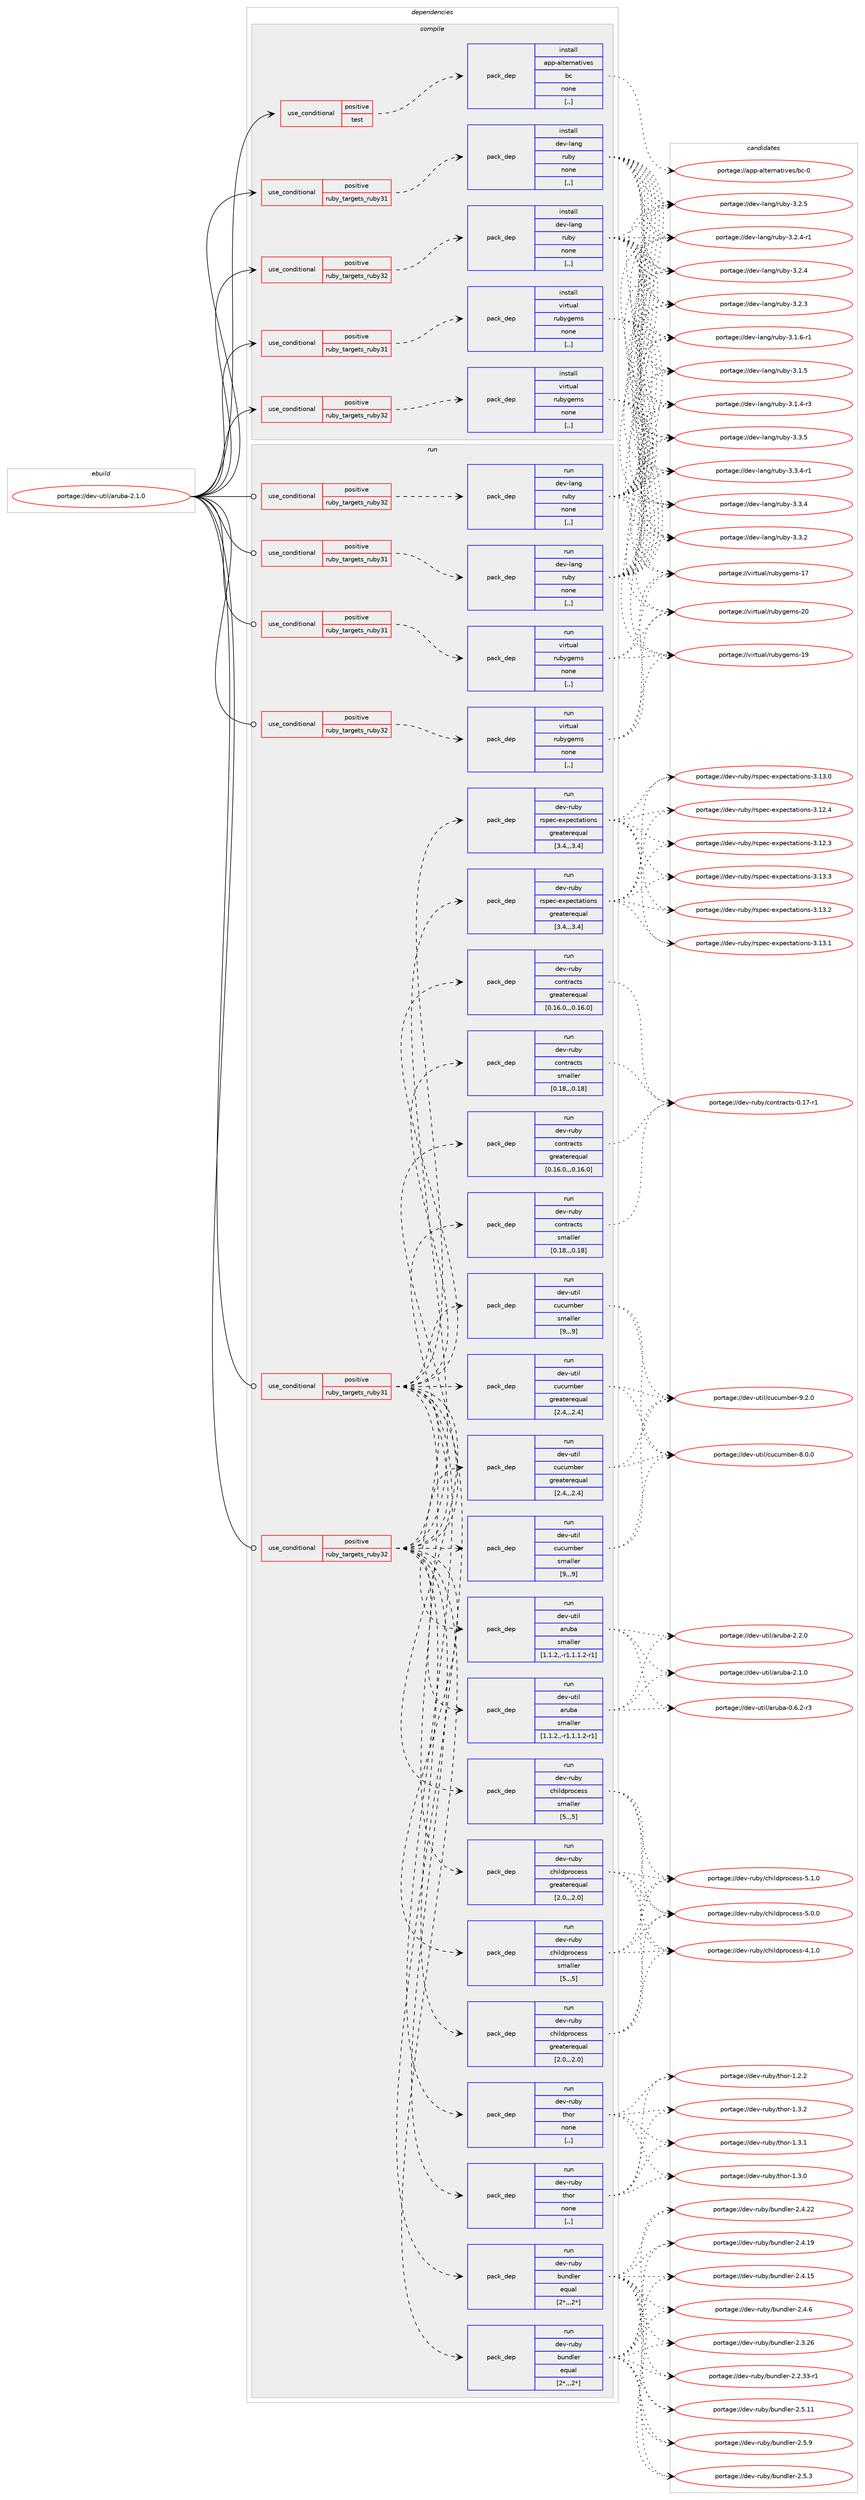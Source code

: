 digraph prolog {

# *************
# Graph options
# *************

newrank=true;
concentrate=true;
compound=true;
graph [rankdir=LR,fontname=Helvetica,fontsize=10,ranksep=1.5];#, ranksep=2.5, nodesep=0.2];
edge  [arrowhead=vee];
node  [fontname=Helvetica,fontsize=10];

# **********
# The ebuild
# **********

subgraph cluster_leftcol {
color=gray;
label=<<i>ebuild</i>>;
id [label="portage://dev-util/aruba-2.1.0", color=red, width=4, href="../dev-util/aruba-2.1.0.svg"];
}

# ****************
# The dependencies
# ****************

subgraph cluster_midcol {
color=gray;
label=<<i>dependencies</i>>;
subgraph cluster_compile {
fillcolor="#eeeeee";
style=filled;
label=<<i>compile</i>>;
subgraph cond190561 {
dependency707313 [label=<<TABLE BORDER="0" CELLBORDER="1" CELLSPACING="0" CELLPADDING="4"><TR><TD ROWSPAN="3" CELLPADDING="10">use_conditional</TD></TR><TR><TD>positive</TD></TR><TR><TD>ruby_targets_ruby31</TD></TR></TABLE>>, shape=none, color=red];
subgraph pack511764 {
dependency707314 [label=<<TABLE BORDER="0" CELLBORDER="1" CELLSPACING="0" CELLPADDING="4" WIDTH="220"><TR><TD ROWSPAN="6" CELLPADDING="30">pack_dep</TD></TR><TR><TD WIDTH="110">install</TD></TR><TR><TD>dev-lang</TD></TR><TR><TD>ruby</TD></TR><TR><TD>none</TD></TR><TR><TD>[,,]</TD></TR></TABLE>>, shape=none, color=blue];
}
dependency707313:e -> dependency707314:w [weight=20,style="dashed",arrowhead="vee"];
}
id:e -> dependency707313:w [weight=20,style="solid",arrowhead="vee"];
subgraph cond190562 {
dependency707315 [label=<<TABLE BORDER="0" CELLBORDER="1" CELLSPACING="0" CELLPADDING="4"><TR><TD ROWSPAN="3" CELLPADDING="10">use_conditional</TD></TR><TR><TD>positive</TD></TR><TR><TD>ruby_targets_ruby31</TD></TR></TABLE>>, shape=none, color=red];
subgraph pack511765 {
dependency707316 [label=<<TABLE BORDER="0" CELLBORDER="1" CELLSPACING="0" CELLPADDING="4" WIDTH="220"><TR><TD ROWSPAN="6" CELLPADDING="30">pack_dep</TD></TR><TR><TD WIDTH="110">install</TD></TR><TR><TD>virtual</TD></TR><TR><TD>rubygems</TD></TR><TR><TD>none</TD></TR><TR><TD>[,,]</TD></TR></TABLE>>, shape=none, color=blue];
}
dependency707315:e -> dependency707316:w [weight=20,style="dashed",arrowhead="vee"];
}
id:e -> dependency707315:w [weight=20,style="solid",arrowhead="vee"];
subgraph cond190563 {
dependency707317 [label=<<TABLE BORDER="0" CELLBORDER="1" CELLSPACING="0" CELLPADDING="4"><TR><TD ROWSPAN="3" CELLPADDING="10">use_conditional</TD></TR><TR><TD>positive</TD></TR><TR><TD>ruby_targets_ruby32</TD></TR></TABLE>>, shape=none, color=red];
subgraph pack511766 {
dependency707318 [label=<<TABLE BORDER="0" CELLBORDER="1" CELLSPACING="0" CELLPADDING="4" WIDTH="220"><TR><TD ROWSPAN="6" CELLPADDING="30">pack_dep</TD></TR><TR><TD WIDTH="110">install</TD></TR><TR><TD>dev-lang</TD></TR><TR><TD>ruby</TD></TR><TR><TD>none</TD></TR><TR><TD>[,,]</TD></TR></TABLE>>, shape=none, color=blue];
}
dependency707317:e -> dependency707318:w [weight=20,style="dashed",arrowhead="vee"];
}
id:e -> dependency707317:w [weight=20,style="solid",arrowhead="vee"];
subgraph cond190564 {
dependency707319 [label=<<TABLE BORDER="0" CELLBORDER="1" CELLSPACING="0" CELLPADDING="4"><TR><TD ROWSPAN="3" CELLPADDING="10">use_conditional</TD></TR><TR><TD>positive</TD></TR><TR><TD>ruby_targets_ruby32</TD></TR></TABLE>>, shape=none, color=red];
subgraph pack511767 {
dependency707320 [label=<<TABLE BORDER="0" CELLBORDER="1" CELLSPACING="0" CELLPADDING="4" WIDTH="220"><TR><TD ROWSPAN="6" CELLPADDING="30">pack_dep</TD></TR><TR><TD WIDTH="110">install</TD></TR><TR><TD>virtual</TD></TR><TR><TD>rubygems</TD></TR><TR><TD>none</TD></TR><TR><TD>[,,]</TD></TR></TABLE>>, shape=none, color=blue];
}
dependency707319:e -> dependency707320:w [weight=20,style="dashed",arrowhead="vee"];
}
id:e -> dependency707319:w [weight=20,style="solid",arrowhead="vee"];
subgraph cond190565 {
dependency707321 [label=<<TABLE BORDER="0" CELLBORDER="1" CELLSPACING="0" CELLPADDING="4"><TR><TD ROWSPAN="3" CELLPADDING="10">use_conditional</TD></TR><TR><TD>positive</TD></TR><TR><TD>test</TD></TR></TABLE>>, shape=none, color=red];
subgraph pack511768 {
dependency707322 [label=<<TABLE BORDER="0" CELLBORDER="1" CELLSPACING="0" CELLPADDING="4" WIDTH="220"><TR><TD ROWSPAN="6" CELLPADDING="30">pack_dep</TD></TR><TR><TD WIDTH="110">install</TD></TR><TR><TD>app-alternatives</TD></TR><TR><TD>bc</TD></TR><TR><TD>none</TD></TR><TR><TD>[,,]</TD></TR></TABLE>>, shape=none, color=blue];
}
dependency707321:e -> dependency707322:w [weight=20,style="dashed",arrowhead="vee"];
}
id:e -> dependency707321:w [weight=20,style="solid",arrowhead="vee"];
}
subgraph cluster_compileandrun {
fillcolor="#eeeeee";
style=filled;
label=<<i>compile and run</i>>;
}
subgraph cluster_run {
fillcolor="#eeeeee";
style=filled;
label=<<i>run</i>>;
subgraph cond190566 {
dependency707323 [label=<<TABLE BORDER="0" CELLBORDER="1" CELLSPACING="0" CELLPADDING="4"><TR><TD ROWSPAN="3" CELLPADDING="10">use_conditional</TD></TR><TR><TD>positive</TD></TR><TR><TD>ruby_targets_ruby31</TD></TR></TABLE>>, shape=none, color=red];
subgraph pack511769 {
dependency707324 [label=<<TABLE BORDER="0" CELLBORDER="1" CELLSPACING="0" CELLPADDING="4" WIDTH="220"><TR><TD ROWSPAN="6" CELLPADDING="30">pack_dep</TD></TR><TR><TD WIDTH="110">run</TD></TR><TR><TD>dev-lang</TD></TR><TR><TD>ruby</TD></TR><TR><TD>none</TD></TR><TR><TD>[,,]</TD></TR></TABLE>>, shape=none, color=blue];
}
dependency707323:e -> dependency707324:w [weight=20,style="dashed",arrowhead="vee"];
}
id:e -> dependency707323:w [weight=20,style="solid",arrowhead="odot"];
subgraph cond190567 {
dependency707325 [label=<<TABLE BORDER="0" CELLBORDER="1" CELLSPACING="0" CELLPADDING="4"><TR><TD ROWSPAN="3" CELLPADDING="10">use_conditional</TD></TR><TR><TD>positive</TD></TR><TR><TD>ruby_targets_ruby31</TD></TR></TABLE>>, shape=none, color=red];
subgraph pack511770 {
dependency707326 [label=<<TABLE BORDER="0" CELLBORDER="1" CELLSPACING="0" CELLPADDING="4" WIDTH="220"><TR><TD ROWSPAN="6" CELLPADDING="30">pack_dep</TD></TR><TR><TD WIDTH="110">run</TD></TR><TR><TD>dev-ruby</TD></TR><TR><TD>bundler</TD></TR><TR><TD>equal</TD></TR><TR><TD>[2*,,,2*]</TD></TR></TABLE>>, shape=none, color=blue];
}
dependency707325:e -> dependency707326:w [weight=20,style="dashed",arrowhead="vee"];
subgraph pack511771 {
dependency707327 [label=<<TABLE BORDER="0" CELLBORDER="1" CELLSPACING="0" CELLPADDING="4" WIDTH="220"><TR><TD ROWSPAN="6" CELLPADDING="30">pack_dep</TD></TR><TR><TD WIDTH="110">run</TD></TR><TR><TD>dev-ruby</TD></TR><TR><TD>childprocess</TD></TR><TR><TD>greaterequal</TD></TR><TR><TD>[2.0,,,2.0]</TD></TR></TABLE>>, shape=none, color=blue];
}
dependency707325:e -> dependency707327:w [weight=20,style="dashed",arrowhead="vee"];
subgraph pack511772 {
dependency707328 [label=<<TABLE BORDER="0" CELLBORDER="1" CELLSPACING="0" CELLPADDING="4" WIDTH="220"><TR><TD ROWSPAN="6" CELLPADDING="30">pack_dep</TD></TR><TR><TD WIDTH="110">run</TD></TR><TR><TD>dev-ruby</TD></TR><TR><TD>childprocess</TD></TR><TR><TD>smaller</TD></TR><TR><TD>[5,,,5]</TD></TR></TABLE>>, shape=none, color=blue];
}
dependency707325:e -> dependency707328:w [weight=20,style="dashed",arrowhead="vee"];
subgraph pack511773 {
dependency707329 [label=<<TABLE BORDER="0" CELLBORDER="1" CELLSPACING="0" CELLPADDING="4" WIDTH="220"><TR><TD ROWSPAN="6" CELLPADDING="30">pack_dep</TD></TR><TR><TD WIDTH="110">run</TD></TR><TR><TD>dev-ruby</TD></TR><TR><TD>contracts</TD></TR><TR><TD>greaterequal</TD></TR><TR><TD>[0.16.0,,,0.16.0]</TD></TR></TABLE>>, shape=none, color=blue];
}
dependency707325:e -> dependency707329:w [weight=20,style="dashed",arrowhead="vee"];
subgraph pack511774 {
dependency707330 [label=<<TABLE BORDER="0" CELLBORDER="1" CELLSPACING="0" CELLPADDING="4" WIDTH="220"><TR><TD ROWSPAN="6" CELLPADDING="30">pack_dep</TD></TR><TR><TD WIDTH="110">run</TD></TR><TR><TD>dev-ruby</TD></TR><TR><TD>contracts</TD></TR><TR><TD>smaller</TD></TR><TR><TD>[0.18,,,0.18]</TD></TR></TABLE>>, shape=none, color=blue];
}
dependency707325:e -> dependency707330:w [weight=20,style="dashed",arrowhead="vee"];
subgraph pack511775 {
dependency707331 [label=<<TABLE BORDER="0" CELLBORDER="1" CELLSPACING="0" CELLPADDING="4" WIDTH="220"><TR><TD ROWSPAN="6" CELLPADDING="30">pack_dep</TD></TR><TR><TD WIDTH="110">run</TD></TR><TR><TD>dev-ruby</TD></TR><TR><TD>rspec-expectations</TD></TR><TR><TD>greaterequal</TD></TR><TR><TD>[3.4,,,3.4]</TD></TR></TABLE>>, shape=none, color=blue];
}
dependency707325:e -> dependency707331:w [weight=20,style="dashed",arrowhead="vee"];
subgraph pack511776 {
dependency707332 [label=<<TABLE BORDER="0" CELLBORDER="1" CELLSPACING="0" CELLPADDING="4" WIDTH="220"><TR><TD ROWSPAN="6" CELLPADDING="30">pack_dep</TD></TR><TR><TD WIDTH="110">run</TD></TR><TR><TD>dev-ruby</TD></TR><TR><TD>thor</TD></TR><TR><TD>none</TD></TR><TR><TD>[,,]</TD></TR></TABLE>>, shape=none, color=blue];
}
dependency707325:e -> dependency707332:w [weight=20,style="dashed",arrowhead="vee"];
subgraph pack511777 {
dependency707333 [label=<<TABLE BORDER="0" CELLBORDER="1" CELLSPACING="0" CELLPADDING="4" WIDTH="220"><TR><TD ROWSPAN="6" CELLPADDING="30">pack_dep</TD></TR><TR><TD WIDTH="110">run</TD></TR><TR><TD>dev-util</TD></TR><TR><TD>cucumber</TD></TR><TR><TD>greaterequal</TD></TR><TR><TD>[2.4,,,2.4]</TD></TR></TABLE>>, shape=none, color=blue];
}
dependency707325:e -> dependency707333:w [weight=20,style="dashed",arrowhead="vee"];
subgraph pack511778 {
dependency707334 [label=<<TABLE BORDER="0" CELLBORDER="1" CELLSPACING="0" CELLPADDING="4" WIDTH="220"><TR><TD ROWSPAN="6" CELLPADDING="30">pack_dep</TD></TR><TR><TD WIDTH="110">run</TD></TR><TR><TD>dev-util</TD></TR><TR><TD>cucumber</TD></TR><TR><TD>smaller</TD></TR><TR><TD>[9,,,9]</TD></TR></TABLE>>, shape=none, color=blue];
}
dependency707325:e -> dependency707334:w [weight=20,style="dashed",arrowhead="vee"];
subgraph pack511779 {
dependency707335 [label=<<TABLE BORDER="0" CELLBORDER="1" CELLSPACING="0" CELLPADDING="4" WIDTH="220"><TR><TD ROWSPAN="6" CELLPADDING="30">pack_dep</TD></TR><TR><TD WIDTH="110">run</TD></TR><TR><TD>dev-util</TD></TR><TR><TD>aruba</TD></TR><TR><TD>smaller</TD></TR><TR><TD>[1.1.2,,-r1,1.1.2-r1]</TD></TR></TABLE>>, shape=none, color=blue];
}
dependency707325:e -> dependency707335:w [weight=20,style="dashed",arrowhead="vee"];
}
id:e -> dependency707325:w [weight=20,style="solid",arrowhead="odot"];
subgraph cond190568 {
dependency707336 [label=<<TABLE BORDER="0" CELLBORDER="1" CELLSPACING="0" CELLPADDING="4"><TR><TD ROWSPAN="3" CELLPADDING="10">use_conditional</TD></TR><TR><TD>positive</TD></TR><TR><TD>ruby_targets_ruby31</TD></TR></TABLE>>, shape=none, color=red];
subgraph pack511780 {
dependency707337 [label=<<TABLE BORDER="0" CELLBORDER="1" CELLSPACING="0" CELLPADDING="4" WIDTH="220"><TR><TD ROWSPAN="6" CELLPADDING="30">pack_dep</TD></TR><TR><TD WIDTH="110">run</TD></TR><TR><TD>virtual</TD></TR><TR><TD>rubygems</TD></TR><TR><TD>none</TD></TR><TR><TD>[,,]</TD></TR></TABLE>>, shape=none, color=blue];
}
dependency707336:e -> dependency707337:w [weight=20,style="dashed",arrowhead="vee"];
}
id:e -> dependency707336:w [weight=20,style="solid",arrowhead="odot"];
subgraph cond190569 {
dependency707338 [label=<<TABLE BORDER="0" CELLBORDER="1" CELLSPACING="0" CELLPADDING="4"><TR><TD ROWSPAN="3" CELLPADDING="10">use_conditional</TD></TR><TR><TD>positive</TD></TR><TR><TD>ruby_targets_ruby32</TD></TR></TABLE>>, shape=none, color=red];
subgraph pack511781 {
dependency707339 [label=<<TABLE BORDER="0" CELLBORDER="1" CELLSPACING="0" CELLPADDING="4" WIDTH="220"><TR><TD ROWSPAN="6" CELLPADDING="30">pack_dep</TD></TR><TR><TD WIDTH="110">run</TD></TR><TR><TD>dev-lang</TD></TR><TR><TD>ruby</TD></TR><TR><TD>none</TD></TR><TR><TD>[,,]</TD></TR></TABLE>>, shape=none, color=blue];
}
dependency707338:e -> dependency707339:w [weight=20,style="dashed",arrowhead="vee"];
}
id:e -> dependency707338:w [weight=20,style="solid",arrowhead="odot"];
subgraph cond190570 {
dependency707340 [label=<<TABLE BORDER="0" CELLBORDER="1" CELLSPACING="0" CELLPADDING="4"><TR><TD ROWSPAN="3" CELLPADDING="10">use_conditional</TD></TR><TR><TD>positive</TD></TR><TR><TD>ruby_targets_ruby32</TD></TR></TABLE>>, shape=none, color=red];
subgraph pack511782 {
dependency707341 [label=<<TABLE BORDER="0" CELLBORDER="1" CELLSPACING="0" CELLPADDING="4" WIDTH="220"><TR><TD ROWSPAN="6" CELLPADDING="30">pack_dep</TD></TR><TR><TD WIDTH="110">run</TD></TR><TR><TD>dev-ruby</TD></TR><TR><TD>bundler</TD></TR><TR><TD>equal</TD></TR><TR><TD>[2*,,,2*]</TD></TR></TABLE>>, shape=none, color=blue];
}
dependency707340:e -> dependency707341:w [weight=20,style="dashed",arrowhead="vee"];
subgraph pack511783 {
dependency707342 [label=<<TABLE BORDER="0" CELLBORDER="1" CELLSPACING="0" CELLPADDING="4" WIDTH="220"><TR><TD ROWSPAN="6" CELLPADDING="30">pack_dep</TD></TR><TR><TD WIDTH="110">run</TD></TR><TR><TD>dev-ruby</TD></TR><TR><TD>childprocess</TD></TR><TR><TD>greaterequal</TD></TR><TR><TD>[2.0,,,2.0]</TD></TR></TABLE>>, shape=none, color=blue];
}
dependency707340:e -> dependency707342:w [weight=20,style="dashed",arrowhead="vee"];
subgraph pack511784 {
dependency707343 [label=<<TABLE BORDER="0" CELLBORDER="1" CELLSPACING="0" CELLPADDING="4" WIDTH="220"><TR><TD ROWSPAN="6" CELLPADDING="30">pack_dep</TD></TR><TR><TD WIDTH="110">run</TD></TR><TR><TD>dev-ruby</TD></TR><TR><TD>childprocess</TD></TR><TR><TD>smaller</TD></TR><TR><TD>[5,,,5]</TD></TR></TABLE>>, shape=none, color=blue];
}
dependency707340:e -> dependency707343:w [weight=20,style="dashed",arrowhead="vee"];
subgraph pack511785 {
dependency707344 [label=<<TABLE BORDER="0" CELLBORDER="1" CELLSPACING="0" CELLPADDING="4" WIDTH="220"><TR><TD ROWSPAN="6" CELLPADDING="30">pack_dep</TD></TR><TR><TD WIDTH="110">run</TD></TR><TR><TD>dev-ruby</TD></TR><TR><TD>contracts</TD></TR><TR><TD>greaterequal</TD></TR><TR><TD>[0.16.0,,,0.16.0]</TD></TR></TABLE>>, shape=none, color=blue];
}
dependency707340:e -> dependency707344:w [weight=20,style="dashed",arrowhead="vee"];
subgraph pack511786 {
dependency707345 [label=<<TABLE BORDER="0" CELLBORDER="1" CELLSPACING="0" CELLPADDING="4" WIDTH="220"><TR><TD ROWSPAN="6" CELLPADDING="30">pack_dep</TD></TR><TR><TD WIDTH="110">run</TD></TR><TR><TD>dev-ruby</TD></TR><TR><TD>contracts</TD></TR><TR><TD>smaller</TD></TR><TR><TD>[0.18,,,0.18]</TD></TR></TABLE>>, shape=none, color=blue];
}
dependency707340:e -> dependency707345:w [weight=20,style="dashed",arrowhead="vee"];
subgraph pack511787 {
dependency707346 [label=<<TABLE BORDER="0" CELLBORDER="1" CELLSPACING="0" CELLPADDING="4" WIDTH="220"><TR><TD ROWSPAN="6" CELLPADDING="30">pack_dep</TD></TR><TR><TD WIDTH="110">run</TD></TR><TR><TD>dev-ruby</TD></TR><TR><TD>rspec-expectations</TD></TR><TR><TD>greaterequal</TD></TR><TR><TD>[3.4,,,3.4]</TD></TR></TABLE>>, shape=none, color=blue];
}
dependency707340:e -> dependency707346:w [weight=20,style="dashed",arrowhead="vee"];
subgraph pack511788 {
dependency707347 [label=<<TABLE BORDER="0" CELLBORDER="1" CELLSPACING="0" CELLPADDING="4" WIDTH="220"><TR><TD ROWSPAN="6" CELLPADDING="30">pack_dep</TD></TR><TR><TD WIDTH="110">run</TD></TR><TR><TD>dev-ruby</TD></TR><TR><TD>thor</TD></TR><TR><TD>none</TD></TR><TR><TD>[,,]</TD></TR></TABLE>>, shape=none, color=blue];
}
dependency707340:e -> dependency707347:w [weight=20,style="dashed",arrowhead="vee"];
subgraph pack511789 {
dependency707348 [label=<<TABLE BORDER="0" CELLBORDER="1" CELLSPACING="0" CELLPADDING="4" WIDTH="220"><TR><TD ROWSPAN="6" CELLPADDING="30">pack_dep</TD></TR><TR><TD WIDTH="110">run</TD></TR><TR><TD>dev-util</TD></TR><TR><TD>cucumber</TD></TR><TR><TD>greaterequal</TD></TR><TR><TD>[2.4,,,2.4]</TD></TR></TABLE>>, shape=none, color=blue];
}
dependency707340:e -> dependency707348:w [weight=20,style="dashed",arrowhead="vee"];
subgraph pack511790 {
dependency707349 [label=<<TABLE BORDER="0" CELLBORDER="1" CELLSPACING="0" CELLPADDING="4" WIDTH="220"><TR><TD ROWSPAN="6" CELLPADDING="30">pack_dep</TD></TR><TR><TD WIDTH="110">run</TD></TR><TR><TD>dev-util</TD></TR><TR><TD>cucumber</TD></TR><TR><TD>smaller</TD></TR><TR><TD>[9,,,9]</TD></TR></TABLE>>, shape=none, color=blue];
}
dependency707340:e -> dependency707349:w [weight=20,style="dashed",arrowhead="vee"];
subgraph pack511791 {
dependency707350 [label=<<TABLE BORDER="0" CELLBORDER="1" CELLSPACING="0" CELLPADDING="4" WIDTH="220"><TR><TD ROWSPAN="6" CELLPADDING="30">pack_dep</TD></TR><TR><TD WIDTH="110">run</TD></TR><TR><TD>dev-util</TD></TR><TR><TD>aruba</TD></TR><TR><TD>smaller</TD></TR><TR><TD>[1.1.2,,-r1,1.1.2-r1]</TD></TR></TABLE>>, shape=none, color=blue];
}
dependency707340:e -> dependency707350:w [weight=20,style="dashed",arrowhead="vee"];
}
id:e -> dependency707340:w [weight=20,style="solid",arrowhead="odot"];
subgraph cond190571 {
dependency707351 [label=<<TABLE BORDER="0" CELLBORDER="1" CELLSPACING="0" CELLPADDING="4"><TR><TD ROWSPAN="3" CELLPADDING="10">use_conditional</TD></TR><TR><TD>positive</TD></TR><TR><TD>ruby_targets_ruby32</TD></TR></TABLE>>, shape=none, color=red];
subgraph pack511792 {
dependency707352 [label=<<TABLE BORDER="0" CELLBORDER="1" CELLSPACING="0" CELLPADDING="4" WIDTH="220"><TR><TD ROWSPAN="6" CELLPADDING="30">pack_dep</TD></TR><TR><TD WIDTH="110">run</TD></TR><TR><TD>virtual</TD></TR><TR><TD>rubygems</TD></TR><TR><TD>none</TD></TR><TR><TD>[,,]</TD></TR></TABLE>>, shape=none, color=blue];
}
dependency707351:e -> dependency707352:w [weight=20,style="dashed",arrowhead="vee"];
}
id:e -> dependency707351:w [weight=20,style="solid",arrowhead="odot"];
}
}

# **************
# The candidates
# **************

subgraph cluster_choices {
rank=same;
color=gray;
label=<<i>candidates</i>>;

subgraph choice511764 {
color=black;
nodesep=1;
choice10010111845108971101034711411798121455146514653 [label="portage://dev-lang/ruby-3.3.5", color=red, width=4,href="../dev-lang/ruby-3.3.5.svg"];
choice100101118451089711010347114117981214551465146524511449 [label="portage://dev-lang/ruby-3.3.4-r1", color=red, width=4,href="../dev-lang/ruby-3.3.4-r1.svg"];
choice10010111845108971101034711411798121455146514652 [label="portage://dev-lang/ruby-3.3.4", color=red, width=4,href="../dev-lang/ruby-3.3.4.svg"];
choice10010111845108971101034711411798121455146514650 [label="portage://dev-lang/ruby-3.3.2", color=red, width=4,href="../dev-lang/ruby-3.3.2.svg"];
choice10010111845108971101034711411798121455146504653 [label="portage://dev-lang/ruby-3.2.5", color=red, width=4,href="../dev-lang/ruby-3.2.5.svg"];
choice100101118451089711010347114117981214551465046524511449 [label="portage://dev-lang/ruby-3.2.4-r1", color=red, width=4,href="../dev-lang/ruby-3.2.4-r1.svg"];
choice10010111845108971101034711411798121455146504652 [label="portage://dev-lang/ruby-3.2.4", color=red, width=4,href="../dev-lang/ruby-3.2.4.svg"];
choice10010111845108971101034711411798121455146504651 [label="portage://dev-lang/ruby-3.2.3", color=red, width=4,href="../dev-lang/ruby-3.2.3.svg"];
choice100101118451089711010347114117981214551464946544511449 [label="portage://dev-lang/ruby-3.1.6-r1", color=red, width=4,href="../dev-lang/ruby-3.1.6-r1.svg"];
choice10010111845108971101034711411798121455146494653 [label="portage://dev-lang/ruby-3.1.5", color=red, width=4,href="../dev-lang/ruby-3.1.5.svg"];
choice100101118451089711010347114117981214551464946524511451 [label="portage://dev-lang/ruby-3.1.4-r3", color=red, width=4,href="../dev-lang/ruby-3.1.4-r3.svg"];
dependency707314:e -> choice10010111845108971101034711411798121455146514653:w [style=dotted,weight="100"];
dependency707314:e -> choice100101118451089711010347114117981214551465146524511449:w [style=dotted,weight="100"];
dependency707314:e -> choice10010111845108971101034711411798121455146514652:w [style=dotted,weight="100"];
dependency707314:e -> choice10010111845108971101034711411798121455146514650:w [style=dotted,weight="100"];
dependency707314:e -> choice10010111845108971101034711411798121455146504653:w [style=dotted,weight="100"];
dependency707314:e -> choice100101118451089711010347114117981214551465046524511449:w [style=dotted,weight="100"];
dependency707314:e -> choice10010111845108971101034711411798121455146504652:w [style=dotted,weight="100"];
dependency707314:e -> choice10010111845108971101034711411798121455146504651:w [style=dotted,weight="100"];
dependency707314:e -> choice100101118451089711010347114117981214551464946544511449:w [style=dotted,weight="100"];
dependency707314:e -> choice10010111845108971101034711411798121455146494653:w [style=dotted,weight="100"];
dependency707314:e -> choice100101118451089711010347114117981214551464946524511451:w [style=dotted,weight="100"];
}
subgraph choice511765 {
color=black;
nodesep=1;
choice118105114116117971084711411798121103101109115455048 [label="portage://virtual/rubygems-20", color=red, width=4,href="../virtual/rubygems-20.svg"];
choice118105114116117971084711411798121103101109115454957 [label="portage://virtual/rubygems-19", color=red, width=4,href="../virtual/rubygems-19.svg"];
choice118105114116117971084711411798121103101109115454955 [label="portage://virtual/rubygems-17", color=red, width=4,href="../virtual/rubygems-17.svg"];
dependency707316:e -> choice118105114116117971084711411798121103101109115455048:w [style=dotted,weight="100"];
dependency707316:e -> choice118105114116117971084711411798121103101109115454957:w [style=dotted,weight="100"];
dependency707316:e -> choice118105114116117971084711411798121103101109115454955:w [style=dotted,weight="100"];
}
subgraph choice511766 {
color=black;
nodesep=1;
choice10010111845108971101034711411798121455146514653 [label="portage://dev-lang/ruby-3.3.5", color=red, width=4,href="../dev-lang/ruby-3.3.5.svg"];
choice100101118451089711010347114117981214551465146524511449 [label="portage://dev-lang/ruby-3.3.4-r1", color=red, width=4,href="../dev-lang/ruby-3.3.4-r1.svg"];
choice10010111845108971101034711411798121455146514652 [label="portage://dev-lang/ruby-3.3.4", color=red, width=4,href="../dev-lang/ruby-3.3.4.svg"];
choice10010111845108971101034711411798121455146514650 [label="portage://dev-lang/ruby-3.3.2", color=red, width=4,href="../dev-lang/ruby-3.3.2.svg"];
choice10010111845108971101034711411798121455146504653 [label="portage://dev-lang/ruby-3.2.5", color=red, width=4,href="../dev-lang/ruby-3.2.5.svg"];
choice100101118451089711010347114117981214551465046524511449 [label="portage://dev-lang/ruby-3.2.4-r1", color=red, width=4,href="../dev-lang/ruby-3.2.4-r1.svg"];
choice10010111845108971101034711411798121455146504652 [label="portage://dev-lang/ruby-3.2.4", color=red, width=4,href="../dev-lang/ruby-3.2.4.svg"];
choice10010111845108971101034711411798121455146504651 [label="portage://dev-lang/ruby-3.2.3", color=red, width=4,href="../dev-lang/ruby-3.2.3.svg"];
choice100101118451089711010347114117981214551464946544511449 [label="portage://dev-lang/ruby-3.1.6-r1", color=red, width=4,href="../dev-lang/ruby-3.1.6-r1.svg"];
choice10010111845108971101034711411798121455146494653 [label="portage://dev-lang/ruby-3.1.5", color=red, width=4,href="../dev-lang/ruby-3.1.5.svg"];
choice100101118451089711010347114117981214551464946524511451 [label="portage://dev-lang/ruby-3.1.4-r3", color=red, width=4,href="../dev-lang/ruby-3.1.4-r3.svg"];
dependency707318:e -> choice10010111845108971101034711411798121455146514653:w [style=dotted,weight="100"];
dependency707318:e -> choice100101118451089711010347114117981214551465146524511449:w [style=dotted,weight="100"];
dependency707318:e -> choice10010111845108971101034711411798121455146514652:w [style=dotted,weight="100"];
dependency707318:e -> choice10010111845108971101034711411798121455146514650:w [style=dotted,weight="100"];
dependency707318:e -> choice10010111845108971101034711411798121455146504653:w [style=dotted,weight="100"];
dependency707318:e -> choice100101118451089711010347114117981214551465046524511449:w [style=dotted,weight="100"];
dependency707318:e -> choice10010111845108971101034711411798121455146504652:w [style=dotted,weight="100"];
dependency707318:e -> choice10010111845108971101034711411798121455146504651:w [style=dotted,weight="100"];
dependency707318:e -> choice100101118451089711010347114117981214551464946544511449:w [style=dotted,weight="100"];
dependency707318:e -> choice10010111845108971101034711411798121455146494653:w [style=dotted,weight="100"];
dependency707318:e -> choice100101118451089711010347114117981214551464946524511451:w [style=dotted,weight="100"];
}
subgraph choice511767 {
color=black;
nodesep=1;
choice118105114116117971084711411798121103101109115455048 [label="portage://virtual/rubygems-20", color=red, width=4,href="../virtual/rubygems-20.svg"];
choice118105114116117971084711411798121103101109115454957 [label="portage://virtual/rubygems-19", color=red, width=4,href="../virtual/rubygems-19.svg"];
choice118105114116117971084711411798121103101109115454955 [label="portage://virtual/rubygems-17", color=red, width=4,href="../virtual/rubygems-17.svg"];
dependency707320:e -> choice118105114116117971084711411798121103101109115455048:w [style=dotted,weight="100"];
dependency707320:e -> choice118105114116117971084711411798121103101109115454957:w [style=dotted,weight="100"];
dependency707320:e -> choice118105114116117971084711411798121103101109115454955:w [style=dotted,weight="100"];
}
subgraph choice511768 {
color=black;
nodesep=1;
choice971121124597108116101114110971161051181011154798994548 [label="portage://app-alternatives/bc-0", color=red, width=4,href="../app-alternatives/bc-0.svg"];
dependency707322:e -> choice971121124597108116101114110971161051181011154798994548:w [style=dotted,weight="100"];
}
subgraph choice511769 {
color=black;
nodesep=1;
choice10010111845108971101034711411798121455146514653 [label="portage://dev-lang/ruby-3.3.5", color=red, width=4,href="../dev-lang/ruby-3.3.5.svg"];
choice100101118451089711010347114117981214551465146524511449 [label="portage://dev-lang/ruby-3.3.4-r1", color=red, width=4,href="../dev-lang/ruby-3.3.4-r1.svg"];
choice10010111845108971101034711411798121455146514652 [label="portage://dev-lang/ruby-3.3.4", color=red, width=4,href="../dev-lang/ruby-3.3.4.svg"];
choice10010111845108971101034711411798121455146514650 [label="portage://dev-lang/ruby-3.3.2", color=red, width=4,href="../dev-lang/ruby-3.3.2.svg"];
choice10010111845108971101034711411798121455146504653 [label="portage://dev-lang/ruby-3.2.5", color=red, width=4,href="../dev-lang/ruby-3.2.5.svg"];
choice100101118451089711010347114117981214551465046524511449 [label="portage://dev-lang/ruby-3.2.4-r1", color=red, width=4,href="../dev-lang/ruby-3.2.4-r1.svg"];
choice10010111845108971101034711411798121455146504652 [label="portage://dev-lang/ruby-3.2.4", color=red, width=4,href="../dev-lang/ruby-3.2.4.svg"];
choice10010111845108971101034711411798121455146504651 [label="portage://dev-lang/ruby-3.2.3", color=red, width=4,href="../dev-lang/ruby-3.2.3.svg"];
choice100101118451089711010347114117981214551464946544511449 [label="portage://dev-lang/ruby-3.1.6-r1", color=red, width=4,href="../dev-lang/ruby-3.1.6-r1.svg"];
choice10010111845108971101034711411798121455146494653 [label="portage://dev-lang/ruby-3.1.5", color=red, width=4,href="../dev-lang/ruby-3.1.5.svg"];
choice100101118451089711010347114117981214551464946524511451 [label="portage://dev-lang/ruby-3.1.4-r3", color=red, width=4,href="../dev-lang/ruby-3.1.4-r3.svg"];
dependency707324:e -> choice10010111845108971101034711411798121455146514653:w [style=dotted,weight="100"];
dependency707324:e -> choice100101118451089711010347114117981214551465146524511449:w [style=dotted,weight="100"];
dependency707324:e -> choice10010111845108971101034711411798121455146514652:w [style=dotted,weight="100"];
dependency707324:e -> choice10010111845108971101034711411798121455146514650:w [style=dotted,weight="100"];
dependency707324:e -> choice10010111845108971101034711411798121455146504653:w [style=dotted,weight="100"];
dependency707324:e -> choice100101118451089711010347114117981214551465046524511449:w [style=dotted,weight="100"];
dependency707324:e -> choice10010111845108971101034711411798121455146504652:w [style=dotted,weight="100"];
dependency707324:e -> choice10010111845108971101034711411798121455146504651:w [style=dotted,weight="100"];
dependency707324:e -> choice100101118451089711010347114117981214551464946544511449:w [style=dotted,weight="100"];
dependency707324:e -> choice10010111845108971101034711411798121455146494653:w [style=dotted,weight="100"];
dependency707324:e -> choice100101118451089711010347114117981214551464946524511451:w [style=dotted,weight="100"];
}
subgraph choice511770 {
color=black;
nodesep=1;
choice1001011184511411798121479811711010010810111445504653464949 [label="portage://dev-ruby/bundler-2.5.11", color=red, width=4,href="../dev-ruby/bundler-2.5.11.svg"];
choice10010111845114117981214798117110100108101114455046534657 [label="portage://dev-ruby/bundler-2.5.9", color=red, width=4,href="../dev-ruby/bundler-2.5.9.svg"];
choice10010111845114117981214798117110100108101114455046534651 [label="portage://dev-ruby/bundler-2.5.3", color=red, width=4,href="../dev-ruby/bundler-2.5.3.svg"];
choice1001011184511411798121479811711010010810111445504652465050 [label="portage://dev-ruby/bundler-2.4.22", color=red, width=4,href="../dev-ruby/bundler-2.4.22.svg"];
choice1001011184511411798121479811711010010810111445504652464957 [label="portage://dev-ruby/bundler-2.4.19", color=red, width=4,href="../dev-ruby/bundler-2.4.19.svg"];
choice1001011184511411798121479811711010010810111445504652464953 [label="portage://dev-ruby/bundler-2.4.15", color=red, width=4,href="../dev-ruby/bundler-2.4.15.svg"];
choice10010111845114117981214798117110100108101114455046524654 [label="portage://dev-ruby/bundler-2.4.6", color=red, width=4,href="../dev-ruby/bundler-2.4.6.svg"];
choice1001011184511411798121479811711010010810111445504651465054 [label="portage://dev-ruby/bundler-2.3.26", color=red, width=4,href="../dev-ruby/bundler-2.3.26.svg"];
choice10010111845114117981214798117110100108101114455046504651514511449 [label="portage://dev-ruby/bundler-2.2.33-r1", color=red, width=4,href="../dev-ruby/bundler-2.2.33-r1.svg"];
dependency707326:e -> choice1001011184511411798121479811711010010810111445504653464949:w [style=dotted,weight="100"];
dependency707326:e -> choice10010111845114117981214798117110100108101114455046534657:w [style=dotted,weight="100"];
dependency707326:e -> choice10010111845114117981214798117110100108101114455046534651:w [style=dotted,weight="100"];
dependency707326:e -> choice1001011184511411798121479811711010010810111445504652465050:w [style=dotted,weight="100"];
dependency707326:e -> choice1001011184511411798121479811711010010810111445504652464957:w [style=dotted,weight="100"];
dependency707326:e -> choice1001011184511411798121479811711010010810111445504652464953:w [style=dotted,weight="100"];
dependency707326:e -> choice10010111845114117981214798117110100108101114455046524654:w [style=dotted,weight="100"];
dependency707326:e -> choice1001011184511411798121479811711010010810111445504651465054:w [style=dotted,weight="100"];
dependency707326:e -> choice10010111845114117981214798117110100108101114455046504651514511449:w [style=dotted,weight="100"];
}
subgraph choice511771 {
color=black;
nodesep=1;
choice1001011184511411798121479910410510810011211411199101115115455346494648 [label="portage://dev-ruby/childprocess-5.1.0", color=red, width=4,href="../dev-ruby/childprocess-5.1.0.svg"];
choice1001011184511411798121479910410510810011211411199101115115455346484648 [label="portage://dev-ruby/childprocess-5.0.0", color=red, width=4,href="../dev-ruby/childprocess-5.0.0.svg"];
choice1001011184511411798121479910410510810011211411199101115115455246494648 [label="portage://dev-ruby/childprocess-4.1.0", color=red, width=4,href="../dev-ruby/childprocess-4.1.0.svg"];
dependency707327:e -> choice1001011184511411798121479910410510810011211411199101115115455346494648:w [style=dotted,weight="100"];
dependency707327:e -> choice1001011184511411798121479910410510810011211411199101115115455346484648:w [style=dotted,weight="100"];
dependency707327:e -> choice1001011184511411798121479910410510810011211411199101115115455246494648:w [style=dotted,weight="100"];
}
subgraph choice511772 {
color=black;
nodesep=1;
choice1001011184511411798121479910410510810011211411199101115115455346494648 [label="portage://dev-ruby/childprocess-5.1.0", color=red, width=4,href="../dev-ruby/childprocess-5.1.0.svg"];
choice1001011184511411798121479910410510810011211411199101115115455346484648 [label="portage://dev-ruby/childprocess-5.0.0", color=red, width=4,href="../dev-ruby/childprocess-5.0.0.svg"];
choice1001011184511411798121479910410510810011211411199101115115455246494648 [label="portage://dev-ruby/childprocess-4.1.0", color=red, width=4,href="../dev-ruby/childprocess-4.1.0.svg"];
dependency707328:e -> choice1001011184511411798121479910410510810011211411199101115115455346494648:w [style=dotted,weight="100"];
dependency707328:e -> choice1001011184511411798121479910410510810011211411199101115115455346484648:w [style=dotted,weight="100"];
dependency707328:e -> choice1001011184511411798121479910410510810011211411199101115115455246494648:w [style=dotted,weight="100"];
}
subgraph choice511773 {
color=black;
nodesep=1;
choice10010111845114117981214799111110116114979911611545484649554511449 [label="portage://dev-ruby/contracts-0.17-r1", color=red, width=4,href="../dev-ruby/contracts-0.17-r1.svg"];
dependency707329:e -> choice10010111845114117981214799111110116114979911611545484649554511449:w [style=dotted,weight="100"];
}
subgraph choice511774 {
color=black;
nodesep=1;
choice10010111845114117981214799111110116114979911611545484649554511449 [label="portage://dev-ruby/contracts-0.17-r1", color=red, width=4,href="../dev-ruby/contracts-0.17-r1.svg"];
dependency707330:e -> choice10010111845114117981214799111110116114979911611545484649554511449:w [style=dotted,weight="100"];
}
subgraph choice511775 {
color=black;
nodesep=1;
choice1001011184511411798121471141151121019945101120112101991169711610511111011545514649514651 [label="portage://dev-ruby/rspec-expectations-3.13.3", color=red, width=4,href="../dev-ruby/rspec-expectations-3.13.3.svg"];
choice1001011184511411798121471141151121019945101120112101991169711610511111011545514649514650 [label="portage://dev-ruby/rspec-expectations-3.13.2", color=red, width=4,href="../dev-ruby/rspec-expectations-3.13.2.svg"];
choice1001011184511411798121471141151121019945101120112101991169711610511111011545514649514649 [label="portage://dev-ruby/rspec-expectations-3.13.1", color=red, width=4,href="../dev-ruby/rspec-expectations-3.13.1.svg"];
choice1001011184511411798121471141151121019945101120112101991169711610511111011545514649514648 [label="portage://dev-ruby/rspec-expectations-3.13.0", color=red, width=4,href="../dev-ruby/rspec-expectations-3.13.0.svg"];
choice1001011184511411798121471141151121019945101120112101991169711610511111011545514649504652 [label="portage://dev-ruby/rspec-expectations-3.12.4", color=red, width=4,href="../dev-ruby/rspec-expectations-3.12.4.svg"];
choice1001011184511411798121471141151121019945101120112101991169711610511111011545514649504651 [label="portage://dev-ruby/rspec-expectations-3.12.3", color=red, width=4,href="../dev-ruby/rspec-expectations-3.12.3.svg"];
dependency707331:e -> choice1001011184511411798121471141151121019945101120112101991169711610511111011545514649514651:w [style=dotted,weight="100"];
dependency707331:e -> choice1001011184511411798121471141151121019945101120112101991169711610511111011545514649514650:w [style=dotted,weight="100"];
dependency707331:e -> choice1001011184511411798121471141151121019945101120112101991169711610511111011545514649514649:w [style=dotted,weight="100"];
dependency707331:e -> choice1001011184511411798121471141151121019945101120112101991169711610511111011545514649514648:w [style=dotted,weight="100"];
dependency707331:e -> choice1001011184511411798121471141151121019945101120112101991169711610511111011545514649504652:w [style=dotted,weight="100"];
dependency707331:e -> choice1001011184511411798121471141151121019945101120112101991169711610511111011545514649504651:w [style=dotted,weight="100"];
}
subgraph choice511776 {
color=black;
nodesep=1;
choice100101118451141179812147116104111114454946514650 [label="portage://dev-ruby/thor-1.3.2", color=red, width=4,href="../dev-ruby/thor-1.3.2.svg"];
choice100101118451141179812147116104111114454946514649 [label="portage://dev-ruby/thor-1.3.1", color=red, width=4,href="../dev-ruby/thor-1.3.1.svg"];
choice100101118451141179812147116104111114454946514648 [label="portage://dev-ruby/thor-1.3.0", color=red, width=4,href="../dev-ruby/thor-1.3.0.svg"];
choice100101118451141179812147116104111114454946504650 [label="portage://dev-ruby/thor-1.2.2", color=red, width=4,href="../dev-ruby/thor-1.2.2.svg"];
dependency707332:e -> choice100101118451141179812147116104111114454946514650:w [style=dotted,weight="100"];
dependency707332:e -> choice100101118451141179812147116104111114454946514649:w [style=dotted,weight="100"];
dependency707332:e -> choice100101118451141179812147116104111114454946514648:w [style=dotted,weight="100"];
dependency707332:e -> choice100101118451141179812147116104111114454946504650:w [style=dotted,weight="100"];
}
subgraph choice511777 {
color=black;
nodesep=1;
choice1001011184511711610510847991179911710998101114455746504648 [label="portage://dev-util/cucumber-9.2.0", color=red, width=4,href="../dev-util/cucumber-9.2.0.svg"];
choice1001011184511711610510847991179911710998101114455646484648 [label="portage://dev-util/cucumber-8.0.0", color=red, width=4,href="../dev-util/cucumber-8.0.0.svg"];
dependency707333:e -> choice1001011184511711610510847991179911710998101114455746504648:w [style=dotted,weight="100"];
dependency707333:e -> choice1001011184511711610510847991179911710998101114455646484648:w [style=dotted,weight="100"];
}
subgraph choice511778 {
color=black;
nodesep=1;
choice1001011184511711610510847991179911710998101114455746504648 [label="portage://dev-util/cucumber-9.2.0", color=red, width=4,href="../dev-util/cucumber-9.2.0.svg"];
choice1001011184511711610510847991179911710998101114455646484648 [label="portage://dev-util/cucumber-8.0.0", color=red, width=4,href="../dev-util/cucumber-8.0.0.svg"];
dependency707334:e -> choice1001011184511711610510847991179911710998101114455746504648:w [style=dotted,weight="100"];
dependency707334:e -> choice1001011184511711610510847991179911710998101114455646484648:w [style=dotted,weight="100"];
}
subgraph choice511779 {
color=black;
nodesep=1;
choice1001011184511711610510847971141179897455046504648 [label="portage://dev-util/aruba-2.2.0", color=red, width=4,href="../dev-util/aruba-2.2.0.svg"];
choice1001011184511711610510847971141179897455046494648 [label="portage://dev-util/aruba-2.1.0", color=red, width=4,href="../dev-util/aruba-2.1.0.svg"];
choice10010111845117116105108479711411798974548465446504511451 [label="portage://dev-util/aruba-0.6.2-r3", color=red, width=4,href="../dev-util/aruba-0.6.2-r3.svg"];
dependency707335:e -> choice1001011184511711610510847971141179897455046504648:w [style=dotted,weight="100"];
dependency707335:e -> choice1001011184511711610510847971141179897455046494648:w [style=dotted,weight="100"];
dependency707335:e -> choice10010111845117116105108479711411798974548465446504511451:w [style=dotted,weight="100"];
}
subgraph choice511780 {
color=black;
nodesep=1;
choice118105114116117971084711411798121103101109115455048 [label="portage://virtual/rubygems-20", color=red, width=4,href="../virtual/rubygems-20.svg"];
choice118105114116117971084711411798121103101109115454957 [label="portage://virtual/rubygems-19", color=red, width=4,href="../virtual/rubygems-19.svg"];
choice118105114116117971084711411798121103101109115454955 [label="portage://virtual/rubygems-17", color=red, width=4,href="../virtual/rubygems-17.svg"];
dependency707337:e -> choice118105114116117971084711411798121103101109115455048:w [style=dotted,weight="100"];
dependency707337:e -> choice118105114116117971084711411798121103101109115454957:w [style=dotted,weight="100"];
dependency707337:e -> choice118105114116117971084711411798121103101109115454955:w [style=dotted,weight="100"];
}
subgraph choice511781 {
color=black;
nodesep=1;
choice10010111845108971101034711411798121455146514653 [label="portage://dev-lang/ruby-3.3.5", color=red, width=4,href="../dev-lang/ruby-3.3.5.svg"];
choice100101118451089711010347114117981214551465146524511449 [label="portage://dev-lang/ruby-3.3.4-r1", color=red, width=4,href="../dev-lang/ruby-3.3.4-r1.svg"];
choice10010111845108971101034711411798121455146514652 [label="portage://dev-lang/ruby-3.3.4", color=red, width=4,href="../dev-lang/ruby-3.3.4.svg"];
choice10010111845108971101034711411798121455146514650 [label="portage://dev-lang/ruby-3.3.2", color=red, width=4,href="../dev-lang/ruby-3.3.2.svg"];
choice10010111845108971101034711411798121455146504653 [label="portage://dev-lang/ruby-3.2.5", color=red, width=4,href="../dev-lang/ruby-3.2.5.svg"];
choice100101118451089711010347114117981214551465046524511449 [label="portage://dev-lang/ruby-3.2.4-r1", color=red, width=4,href="../dev-lang/ruby-3.2.4-r1.svg"];
choice10010111845108971101034711411798121455146504652 [label="portage://dev-lang/ruby-3.2.4", color=red, width=4,href="../dev-lang/ruby-3.2.4.svg"];
choice10010111845108971101034711411798121455146504651 [label="portage://dev-lang/ruby-3.2.3", color=red, width=4,href="../dev-lang/ruby-3.2.3.svg"];
choice100101118451089711010347114117981214551464946544511449 [label="portage://dev-lang/ruby-3.1.6-r1", color=red, width=4,href="../dev-lang/ruby-3.1.6-r1.svg"];
choice10010111845108971101034711411798121455146494653 [label="portage://dev-lang/ruby-3.1.5", color=red, width=4,href="../dev-lang/ruby-3.1.5.svg"];
choice100101118451089711010347114117981214551464946524511451 [label="portage://dev-lang/ruby-3.1.4-r3", color=red, width=4,href="../dev-lang/ruby-3.1.4-r3.svg"];
dependency707339:e -> choice10010111845108971101034711411798121455146514653:w [style=dotted,weight="100"];
dependency707339:e -> choice100101118451089711010347114117981214551465146524511449:w [style=dotted,weight="100"];
dependency707339:e -> choice10010111845108971101034711411798121455146514652:w [style=dotted,weight="100"];
dependency707339:e -> choice10010111845108971101034711411798121455146514650:w [style=dotted,weight="100"];
dependency707339:e -> choice10010111845108971101034711411798121455146504653:w [style=dotted,weight="100"];
dependency707339:e -> choice100101118451089711010347114117981214551465046524511449:w [style=dotted,weight="100"];
dependency707339:e -> choice10010111845108971101034711411798121455146504652:w [style=dotted,weight="100"];
dependency707339:e -> choice10010111845108971101034711411798121455146504651:w [style=dotted,weight="100"];
dependency707339:e -> choice100101118451089711010347114117981214551464946544511449:w [style=dotted,weight="100"];
dependency707339:e -> choice10010111845108971101034711411798121455146494653:w [style=dotted,weight="100"];
dependency707339:e -> choice100101118451089711010347114117981214551464946524511451:w [style=dotted,weight="100"];
}
subgraph choice511782 {
color=black;
nodesep=1;
choice1001011184511411798121479811711010010810111445504653464949 [label="portage://dev-ruby/bundler-2.5.11", color=red, width=4,href="../dev-ruby/bundler-2.5.11.svg"];
choice10010111845114117981214798117110100108101114455046534657 [label="portage://dev-ruby/bundler-2.5.9", color=red, width=4,href="../dev-ruby/bundler-2.5.9.svg"];
choice10010111845114117981214798117110100108101114455046534651 [label="portage://dev-ruby/bundler-2.5.3", color=red, width=4,href="../dev-ruby/bundler-2.5.3.svg"];
choice1001011184511411798121479811711010010810111445504652465050 [label="portage://dev-ruby/bundler-2.4.22", color=red, width=4,href="../dev-ruby/bundler-2.4.22.svg"];
choice1001011184511411798121479811711010010810111445504652464957 [label="portage://dev-ruby/bundler-2.4.19", color=red, width=4,href="../dev-ruby/bundler-2.4.19.svg"];
choice1001011184511411798121479811711010010810111445504652464953 [label="portage://dev-ruby/bundler-2.4.15", color=red, width=4,href="../dev-ruby/bundler-2.4.15.svg"];
choice10010111845114117981214798117110100108101114455046524654 [label="portage://dev-ruby/bundler-2.4.6", color=red, width=4,href="../dev-ruby/bundler-2.4.6.svg"];
choice1001011184511411798121479811711010010810111445504651465054 [label="portage://dev-ruby/bundler-2.3.26", color=red, width=4,href="../dev-ruby/bundler-2.3.26.svg"];
choice10010111845114117981214798117110100108101114455046504651514511449 [label="portage://dev-ruby/bundler-2.2.33-r1", color=red, width=4,href="../dev-ruby/bundler-2.2.33-r1.svg"];
dependency707341:e -> choice1001011184511411798121479811711010010810111445504653464949:w [style=dotted,weight="100"];
dependency707341:e -> choice10010111845114117981214798117110100108101114455046534657:w [style=dotted,weight="100"];
dependency707341:e -> choice10010111845114117981214798117110100108101114455046534651:w [style=dotted,weight="100"];
dependency707341:e -> choice1001011184511411798121479811711010010810111445504652465050:w [style=dotted,weight="100"];
dependency707341:e -> choice1001011184511411798121479811711010010810111445504652464957:w [style=dotted,weight="100"];
dependency707341:e -> choice1001011184511411798121479811711010010810111445504652464953:w [style=dotted,weight="100"];
dependency707341:e -> choice10010111845114117981214798117110100108101114455046524654:w [style=dotted,weight="100"];
dependency707341:e -> choice1001011184511411798121479811711010010810111445504651465054:w [style=dotted,weight="100"];
dependency707341:e -> choice10010111845114117981214798117110100108101114455046504651514511449:w [style=dotted,weight="100"];
}
subgraph choice511783 {
color=black;
nodesep=1;
choice1001011184511411798121479910410510810011211411199101115115455346494648 [label="portage://dev-ruby/childprocess-5.1.0", color=red, width=4,href="../dev-ruby/childprocess-5.1.0.svg"];
choice1001011184511411798121479910410510810011211411199101115115455346484648 [label="portage://dev-ruby/childprocess-5.0.0", color=red, width=4,href="../dev-ruby/childprocess-5.0.0.svg"];
choice1001011184511411798121479910410510810011211411199101115115455246494648 [label="portage://dev-ruby/childprocess-4.1.0", color=red, width=4,href="../dev-ruby/childprocess-4.1.0.svg"];
dependency707342:e -> choice1001011184511411798121479910410510810011211411199101115115455346494648:w [style=dotted,weight="100"];
dependency707342:e -> choice1001011184511411798121479910410510810011211411199101115115455346484648:w [style=dotted,weight="100"];
dependency707342:e -> choice1001011184511411798121479910410510810011211411199101115115455246494648:w [style=dotted,weight="100"];
}
subgraph choice511784 {
color=black;
nodesep=1;
choice1001011184511411798121479910410510810011211411199101115115455346494648 [label="portage://dev-ruby/childprocess-5.1.0", color=red, width=4,href="../dev-ruby/childprocess-5.1.0.svg"];
choice1001011184511411798121479910410510810011211411199101115115455346484648 [label="portage://dev-ruby/childprocess-5.0.0", color=red, width=4,href="../dev-ruby/childprocess-5.0.0.svg"];
choice1001011184511411798121479910410510810011211411199101115115455246494648 [label="portage://dev-ruby/childprocess-4.1.0", color=red, width=4,href="../dev-ruby/childprocess-4.1.0.svg"];
dependency707343:e -> choice1001011184511411798121479910410510810011211411199101115115455346494648:w [style=dotted,weight="100"];
dependency707343:e -> choice1001011184511411798121479910410510810011211411199101115115455346484648:w [style=dotted,weight="100"];
dependency707343:e -> choice1001011184511411798121479910410510810011211411199101115115455246494648:w [style=dotted,weight="100"];
}
subgraph choice511785 {
color=black;
nodesep=1;
choice10010111845114117981214799111110116114979911611545484649554511449 [label="portage://dev-ruby/contracts-0.17-r1", color=red, width=4,href="../dev-ruby/contracts-0.17-r1.svg"];
dependency707344:e -> choice10010111845114117981214799111110116114979911611545484649554511449:w [style=dotted,weight="100"];
}
subgraph choice511786 {
color=black;
nodesep=1;
choice10010111845114117981214799111110116114979911611545484649554511449 [label="portage://dev-ruby/contracts-0.17-r1", color=red, width=4,href="../dev-ruby/contracts-0.17-r1.svg"];
dependency707345:e -> choice10010111845114117981214799111110116114979911611545484649554511449:w [style=dotted,weight="100"];
}
subgraph choice511787 {
color=black;
nodesep=1;
choice1001011184511411798121471141151121019945101120112101991169711610511111011545514649514651 [label="portage://dev-ruby/rspec-expectations-3.13.3", color=red, width=4,href="../dev-ruby/rspec-expectations-3.13.3.svg"];
choice1001011184511411798121471141151121019945101120112101991169711610511111011545514649514650 [label="portage://dev-ruby/rspec-expectations-3.13.2", color=red, width=4,href="../dev-ruby/rspec-expectations-3.13.2.svg"];
choice1001011184511411798121471141151121019945101120112101991169711610511111011545514649514649 [label="portage://dev-ruby/rspec-expectations-3.13.1", color=red, width=4,href="../dev-ruby/rspec-expectations-3.13.1.svg"];
choice1001011184511411798121471141151121019945101120112101991169711610511111011545514649514648 [label="portage://dev-ruby/rspec-expectations-3.13.0", color=red, width=4,href="../dev-ruby/rspec-expectations-3.13.0.svg"];
choice1001011184511411798121471141151121019945101120112101991169711610511111011545514649504652 [label="portage://dev-ruby/rspec-expectations-3.12.4", color=red, width=4,href="../dev-ruby/rspec-expectations-3.12.4.svg"];
choice1001011184511411798121471141151121019945101120112101991169711610511111011545514649504651 [label="portage://dev-ruby/rspec-expectations-3.12.3", color=red, width=4,href="../dev-ruby/rspec-expectations-3.12.3.svg"];
dependency707346:e -> choice1001011184511411798121471141151121019945101120112101991169711610511111011545514649514651:w [style=dotted,weight="100"];
dependency707346:e -> choice1001011184511411798121471141151121019945101120112101991169711610511111011545514649514650:w [style=dotted,weight="100"];
dependency707346:e -> choice1001011184511411798121471141151121019945101120112101991169711610511111011545514649514649:w [style=dotted,weight="100"];
dependency707346:e -> choice1001011184511411798121471141151121019945101120112101991169711610511111011545514649514648:w [style=dotted,weight="100"];
dependency707346:e -> choice1001011184511411798121471141151121019945101120112101991169711610511111011545514649504652:w [style=dotted,weight="100"];
dependency707346:e -> choice1001011184511411798121471141151121019945101120112101991169711610511111011545514649504651:w [style=dotted,weight="100"];
}
subgraph choice511788 {
color=black;
nodesep=1;
choice100101118451141179812147116104111114454946514650 [label="portage://dev-ruby/thor-1.3.2", color=red, width=4,href="../dev-ruby/thor-1.3.2.svg"];
choice100101118451141179812147116104111114454946514649 [label="portage://dev-ruby/thor-1.3.1", color=red, width=4,href="../dev-ruby/thor-1.3.1.svg"];
choice100101118451141179812147116104111114454946514648 [label="portage://dev-ruby/thor-1.3.0", color=red, width=4,href="../dev-ruby/thor-1.3.0.svg"];
choice100101118451141179812147116104111114454946504650 [label="portage://dev-ruby/thor-1.2.2", color=red, width=4,href="../dev-ruby/thor-1.2.2.svg"];
dependency707347:e -> choice100101118451141179812147116104111114454946514650:w [style=dotted,weight="100"];
dependency707347:e -> choice100101118451141179812147116104111114454946514649:w [style=dotted,weight="100"];
dependency707347:e -> choice100101118451141179812147116104111114454946514648:w [style=dotted,weight="100"];
dependency707347:e -> choice100101118451141179812147116104111114454946504650:w [style=dotted,weight="100"];
}
subgraph choice511789 {
color=black;
nodesep=1;
choice1001011184511711610510847991179911710998101114455746504648 [label="portage://dev-util/cucumber-9.2.0", color=red, width=4,href="../dev-util/cucumber-9.2.0.svg"];
choice1001011184511711610510847991179911710998101114455646484648 [label="portage://dev-util/cucumber-8.0.0", color=red, width=4,href="../dev-util/cucumber-8.0.0.svg"];
dependency707348:e -> choice1001011184511711610510847991179911710998101114455746504648:w [style=dotted,weight="100"];
dependency707348:e -> choice1001011184511711610510847991179911710998101114455646484648:w [style=dotted,weight="100"];
}
subgraph choice511790 {
color=black;
nodesep=1;
choice1001011184511711610510847991179911710998101114455746504648 [label="portage://dev-util/cucumber-9.2.0", color=red, width=4,href="../dev-util/cucumber-9.2.0.svg"];
choice1001011184511711610510847991179911710998101114455646484648 [label="portage://dev-util/cucumber-8.0.0", color=red, width=4,href="../dev-util/cucumber-8.0.0.svg"];
dependency707349:e -> choice1001011184511711610510847991179911710998101114455746504648:w [style=dotted,weight="100"];
dependency707349:e -> choice1001011184511711610510847991179911710998101114455646484648:w [style=dotted,weight="100"];
}
subgraph choice511791 {
color=black;
nodesep=1;
choice1001011184511711610510847971141179897455046504648 [label="portage://dev-util/aruba-2.2.0", color=red, width=4,href="../dev-util/aruba-2.2.0.svg"];
choice1001011184511711610510847971141179897455046494648 [label="portage://dev-util/aruba-2.1.0", color=red, width=4,href="../dev-util/aruba-2.1.0.svg"];
choice10010111845117116105108479711411798974548465446504511451 [label="portage://dev-util/aruba-0.6.2-r3", color=red, width=4,href="../dev-util/aruba-0.6.2-r3.svg"];
dependency707350:e -> choice1001011184511711610510847971141179897455046504648:w [style=dotted,weight="100"];
dependency707350:e -> choice1001011184511711610510847971141179897455046494648:w [style=dotted,weight="100"];
dependency707350:e -> choice10010111845117116105108479711411798974548465446504511451:w [style=dotted,weight="100"];
}
subgraph choice511792 {
color=black;
nodesep=1;
choice118105114116117971084711411798121103101109115455048 [label="portage://virtual/rubygems-20", color=red, width=4,href="../virtual/rubygems-20.svg"];
choice118105114116117971084711411798121103101109115454957 [label="portage://virtual/rubygems-19", color=red, width=4,href="../virtual/rubygems-19.svg"];
choice118105114116117971084711411798121103101109115454955 [label="portage://virtual/rubygems-17", color=red, width=4,href="../virtual/rubygems-17.svg"];
dependency707352:e -> choice118105114116117971084711411798121103101109115455048:w [style=dotted,weight="100"];
dependency707352:e -> choice118105114116117971084711411798121103101109115454957:w [style=dotted,weight="100"];
dependency707352:e -> choice118105114116117971084711411798121103101109115454955:w [style=dotted,weight="100"];
}
}

}

